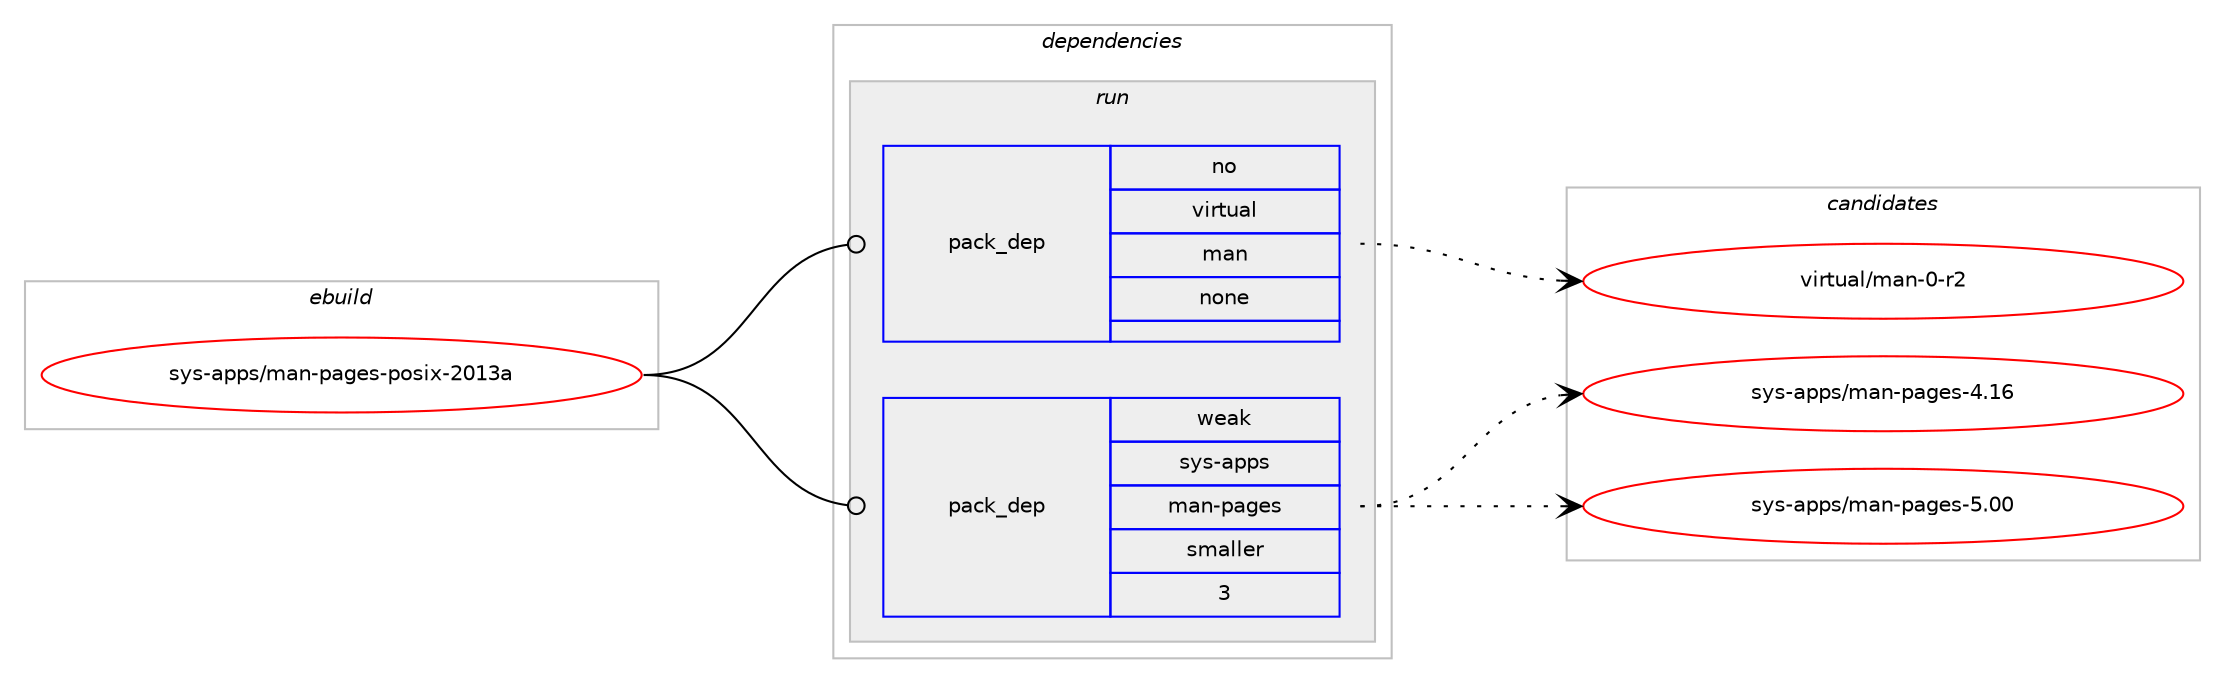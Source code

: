 digraph prolog {

# *************
# Graph options
# *************

newrank=true;
concentrate=true;
compound=true;
graph [rankdir=LR,fontname=Helvetica,fontsize=10,ranksep=1.5];#, ranksep=2.5, nodesep=0.2];
edge  [arrowhead=vee];
node  [fontname=Helvetica,fontsize=10];

# **********
# The ebuild
# **********

subgraph cluster_leftcol {
color=gray;
rank=same;
label=<<i>ebuild</i>>;
id [label="sys-apps/man-pages-posix-2013a", color=red, width=4, href="../sys-apps/man-pages-posix-2013a.svg"];
}

# ****************
# The dependencies
# ****************

subgraph cluster_midcol {
color=gray;
label=<<i>dependencies</i>>;
subgraph cluster_compile {
fillcolor="#eeeeee";
style=filled;
label=<<i>compile</i>>;
}
subgraph cluster_compileandrun {
fillcolor="#eeeeee";
style=filled;
label=<<i>compile and run</i>>;
}
subgraph cluster_run {
fillcolor="#eeeeee";
style=filled;
label=<<i>run</i>>;
subgraph pack1228012 {
dependency1712504 [label=<<TABLE BORDER="0" CELLBORDER="1" CELLSPACING="0" CELLPADDING="4" WIDTH="220"><TR><TD ROWSPAN="6" CELLPADDING="30">pack_dep</TD></TR><TR><TD WIDTH="110">no</TD></TR><TR><TD>virtual</TD></TR><TR><TD>man</TD></TR><TR><TD>none</TD></TR><TR><TD></TD></TR></TABLE>>, shape=none, color=blue];
}
id:e -> dependency1712504:w [weight=20,style="solid",arrowhead="odot"];
subgraph pack1228013 {
dependency1712505 [label=<<TABLE BORDER="0" CELLBORDER="1" CELLSPACING="0" CELLPADDING="4" WIDTH="220"><TR><TD ROWSPAN="6" CELLPADDING="30">pack_dep</TD></TR><TR><TD WIDTH="110">weak</TD></TR><TR><TD>sys-apps</TD></TR><TR><TD>man-pages</TD></TR><TR><TD>smaller</TD></TR><TR><TD>3</TD></TR></TABLE>>, shape=none, color=blue];
}
id:e -> dependency1712505:w [weight=20,style="solid",arrowhead="odot"];
}
}

# **************
# The candidates
# **************

subgraph cluster_choices {
rank=same;
color=gray;
label=<<i>candidates</i>>;

subgraph choice1228012 {
color=black;
nodesep=1;
choice11810511411611797108471099711045484511450 [label="virtual/man-0-r2", color=red, width=4,href="../virtual/man-0-r2.svg"];
dependency1712504:e -> choice11810511411611797108471099711045484511450:w [style=dotted,weight="100"];
}
subgraph choice1228013 {
color=black;
nodesep=1;
choice1151211154597112112115471099711045112971031011154552464954 [label="sys-apps/man-pages-4.16", color=red, width=4,href="../sys-apps/man-pages-4.16.svg"];
choice1151211154597112112115471099711045112971031011154553464848 [label="sys-apps/man-pages-5.00", color=red, width=4,href="../sys-apps/man-pages-5.00.svg"];
dependency1712505:e -> choice1151211154597112112115471099711045112971031011154552464954:w [style=dotted,weight="100"];
dependency1712505:e -> choice1151211154597112112115471099711045112971031011154553464848:w [style=dotted,weight="100"];
}
}

}
